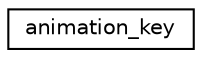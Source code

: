 digraph "Graphical Class Hierarchy"
{
 // LATEX_PDF_SIZE
  edge [fontname="Helvetica",fontsize="10",labelfontname="Helvetica",labelfontsize="10"];
  node [fontname="Helvetica",fontsize="10",shape=record];
  rankdir="LR";
  Node0 [label="animation_key",height=0.2,width=0.4,color="black", fillcolor="white", style="filled",URL="$structanimation__key.html",tooltip=" "];
}
